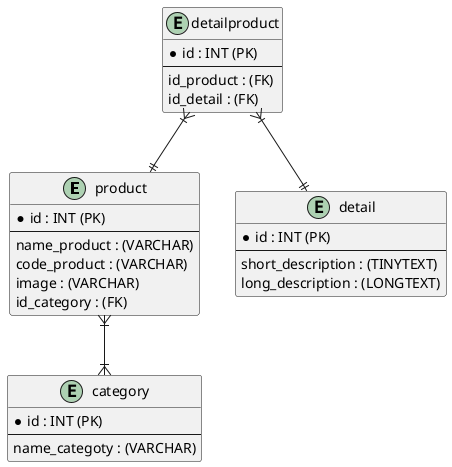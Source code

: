 @startuml tws
entity product{
    *id : INT (PK)
    --
    name_product : (VARCHAR)
    code_product : (VARCHAR)
    image : (VARCHAR)
    id_category : (FK)
}


entity category{
    *id : INT (PK)
    --
    name_categoty : (VARCHAR)
}

entity detailproduct{
    *id : INT (PK)
    --
    id_product : (FK)
    id_detail : (FK)
}

entity detail{
    *id : INT (PK)
    --
    short_description : (TINYTEXT)
    long_description : (LONGTEXT)
}

product }|--|{ category
detailproduct }|--|| product
detailproduct }|--|| detail
@enduml